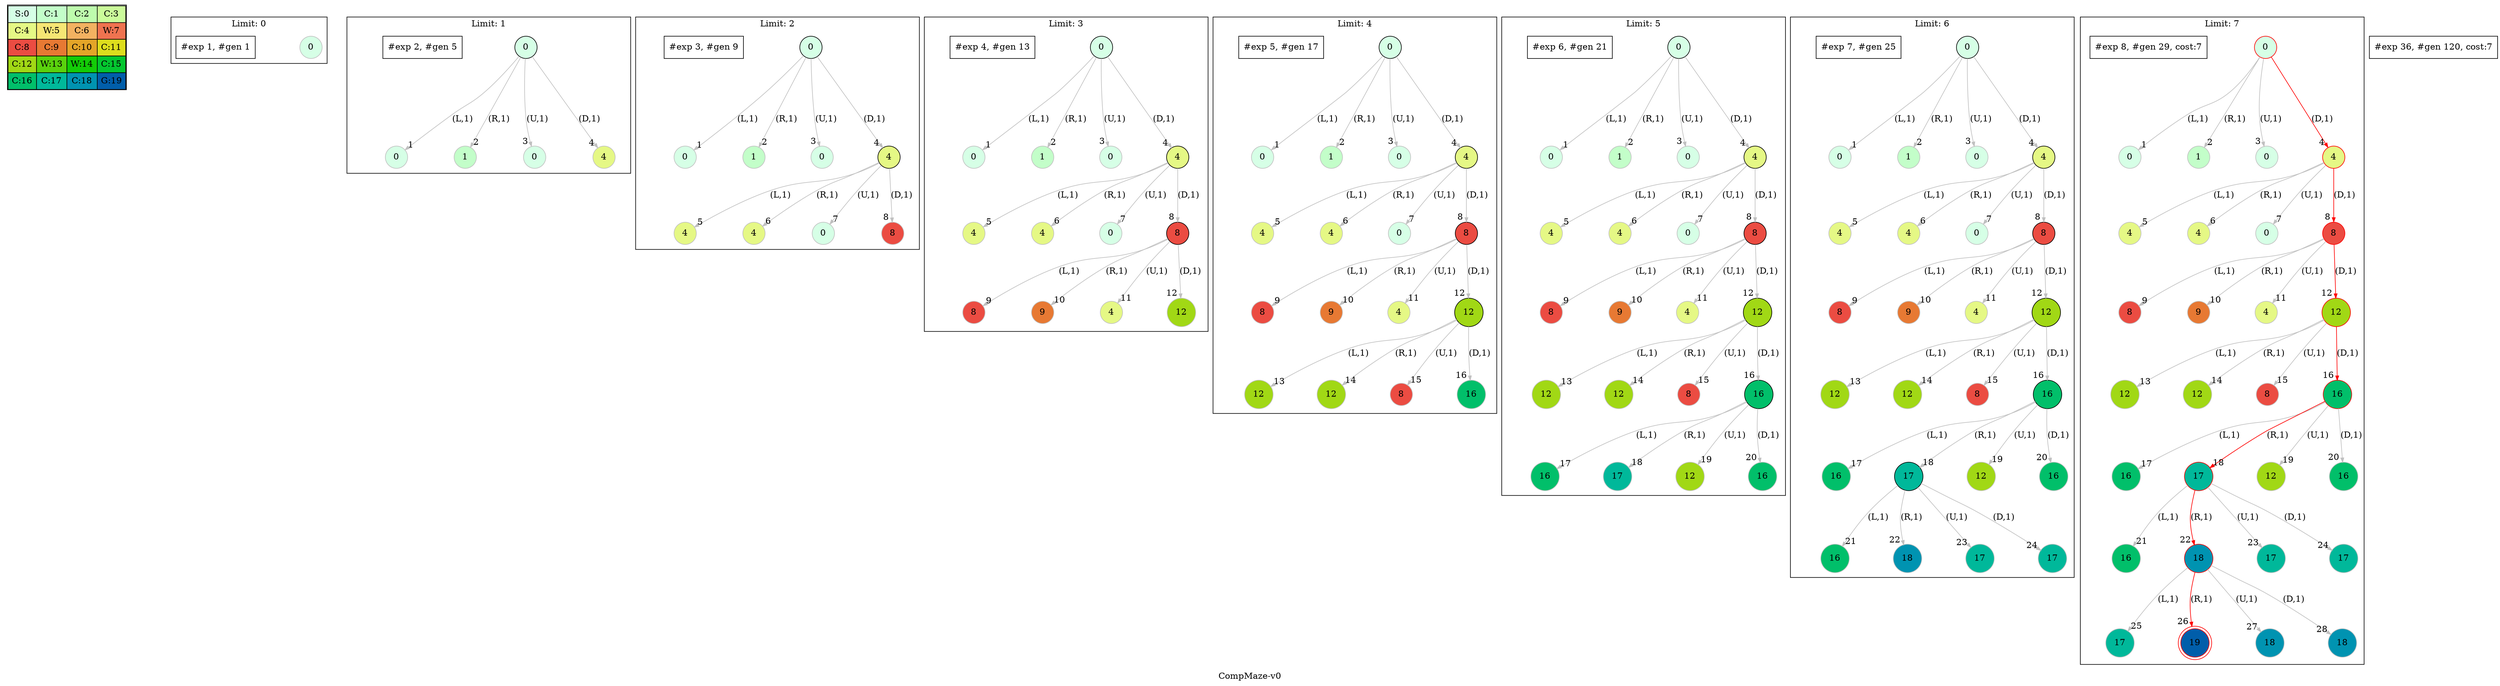 strict digraph CompMaze { label="CompMaze-v0"
subgraph MAP {label=Map;map [shape=plaintext label=<<table border="1" cellpadding="5" cellspacing="0" cellborder="1"><tr><td bgcolor="0.39803922 0.15947579 0.99679532 1.        ">S:0</td><td bgcolor="0.35098039 0.23194764 0.99315867 1.        ">C:1</td><td bgcolor="0.29607843 0.31486959 0.98720184 1.        ">C:2</td><td bgcolor="0.24901961 0.38410575 0.98063477 1.        ">C:3</td></tr><tr><td bgcolor="0.19411765 0.46220388 0.97128103 1.        ">C:4</td><td bgcolor="0.14705882 0.52643216 0.96182564 1.        ">W:5</td><td bgcolor="0.09215686 0.59770746 0.94913494 1.        ">C:6</td><td bgcolor="0.0372549  0.66454018 0.93467977 1.        ">W:7</td></tr><tr><td bgcolor="0.00980392 0.71791192 0.92090552 1.        ">C:8</td><td bgcolor="0.06470588 0.77520398 0.9032472  1.        ">C:9</td><td bgcolor="0.11176471 0.81974048 0.88677369 1.        ">C:10</td><td bgcolor="0.16666667 0.8660254  0.8660254  1.        ">C:11</td></tr><tr><td bgcolor="0.21372549 0.9005867  0.84695821 1.        ">C:12</td><td bgcolor="0.26862745 0.93467977 0.82325295 1.        ">W:13</td><td bgcolor="0.32352941 0.96182564 0.79801723 1.        ">W:14</td><td bgcolor="0.37058824 0.97940977 0.77520398 1.        ">C:15</td></tr><tr><td bgcolor="0.4254902  0.99315867 0.74725253 1.        ">C:16</td><td bgcolor="0.47254902 0.99907048 0.72218645 1.        ">C:17</td><td bgcolor="0.52745098 0.99907048 0.69169844 1.        ">C:18</td><td bgcolor="0.5745098  0.99315867 0.66454018 1.        ">G:19</td></tr></table>>]} 
nodesep=1 ranksep=1 node [shape=circle] edge [arrowsize=0.7] 
subgraph cluster0 { label="Limit: 0" nodesep=1 ranksep=1 node [shape=circle] edge [arrowsize=0.7] 
"0_0" [label=0 style=filled color=grey  fillcolor="0.39803922 0.15947579 0.99679532 1.        "];  "#exp 1, #gen 1" [ shape=box ];
}
subgraph cluster1 { label="Limit: 1" nodesep=1 ranksep=1 node [shape=circle] edge [arrowsize=0.7] 
"1_0" [label=0 style=filled color=grey  fillcolor="0.39803922 0.15947579 0.99679532 1.        "]; 
"1_0" [label=0 style=filled color=black  fillcolor="0.39803922 0.15947579 0.99679532 1.        "]; 
"1_0.0-0" [label=0 style=filled color=grey  fillcolor="0.39803922 0.15947579 0.99679532 1.        "];  "1_0" -> "1_0.0-0" [label="(L,1)" headlabel=" 1 " color=grey ]; 
"1_0.1-1" [label=1 style=filled color=grey  fillcolor="0.35098039 0.23194764 0.99315867 1.        "];  "1_0" -> "1_0.1-1" [label="(R,1)" headlabel=" 2 " color=grey ]; 
"1_0.0-2" [label=0 style=filled color=grey  fillcolor="0.39803922 0.15947579 0.99679532 1.        "];  "1_0" -> "1_0.0-2" [label="(U,1)" headlabel=" 3 " color=grey ]; 
"1_0.4-3" [label=4 style=filled color=grey  fillcolor="0.19411765 0.46220388 0.97128103 1.        "];  "1_0" -> "1_0.4-3" [label="(D,1)" headlabel=" 4 " color=grey ];  "#exp 2, #gen 5" [ shape=box ];
}
subgraph cluster2 { label="Limit: 2" nodesep=1 ranksep=1 node [shape=circle] edge [arrowsize=0.7] 
"2_0" [label=0 style=filled color=grey  fillcolor="0.39803922 0.15947579 0.99679532 1.        "]; 
"2_0" [label=0 style=filled color=black  fillcolor="0.39803922 0.15947579 0.99679532 1.        "]; 
"2_0.0-0" [label=0 style=filled color=grey  fillcolor="0.39803922 0.15947579 0.99679532 1.        "];  "2_0" -> "2_0.0-0" [label="(L,1)" headlabel=" 1 " color=grey ]; 
"2_0.1-1" [label=1 style=filled color=grey  fillcolor="0.35098039 0.23194764 0.99315867 1.        "];  "2_0" -> "2_0.1-1" [label="(R,1)" headlabel=" 2 " color=grey ]; 
"2_0.0-2" [label=0 style=filled color=grey  fillcolor="0.39803922 0.15947579 0.99679532 1.        "];  "2_0" -> "2_0.0-2" [label="(U,1)" headlabel=" 3 " color=grey ]; 
"2_0.4-3" [label=4 style=filled color=grey  fillcolor="0.19411765 0.46220388 0.97128103 1.        "];  "2_0" -> "2_0.4-3" [label="(D,1)" headlabel=" 4 " color=grey ]; 
"2_0.4-3" [label=4 style=filled color=black  fillcolor="0.19411765 0.46220388 0.97128103 1.        "]; 
"2_0.4.4-0" [label=4 style=filled color=grey  fillcolor="0.19411765 0.46220388 0.97128103 1.        "];  "2_0.4-3" -> "2_0.4.4-0" [label="(L,1)" headlabel=" 5 " color=grey ]; 
"2_0.4.4-1" [label=4 style=filled color=grey  fillcolor="0.19411765 0.46220388 0.97128103 1.        "];  "2_0.4-3" -> "2_0.4.4-1" [label="(R,1)" headlabel=" 6 " color=grey ]; 
"2_0.4.0-2" [label=0 style=filled color=grey  fillcolor="0.39803922 0.15947579 0.99679532 1.        "];  "2_0.4-3" -> "2_0.4.0-2" [label="(U,1)" headlabel=" 7 " color=grey ]; 
"2_0.4.8-3" [label=8 style=filled color=grey  fillcolor="0.00980392 0.71791192 0.92090552 1.        "];  "2_0.4-3" -> "2_0.4.8-3" [label="(D,1)" headlabel=" 8 " color=grey ];  "#exp 3, #gen 9" [ shape=box ];
}
subgraph cluster3 { label="Limit: 3" nodesep=1 ranksep=1 node [shape=circle] edge [arrowsize=0.7] 
"3_0" [label=0 style=filled color=grey  fillcolor="0.39803922 0.15947579 0.99679532 1.        "]; 
"3_0" [label=0 style=filled color=black  fillcolor="0.39803922 0.15947579 0.99679532 1.        "]; 
"3_0.0-0" [label=0 style=filled color=grey  fillcolor="0.39803922 0.15947579 0.99679532 1.        "];  "3_0" -> "3_0.0-0" [label="(L,1)" headlabel=" 1 " color=grey ]; 
"3_0.1-1" [label=1 style=filled color=grey  fillcolor="0.35098039 0.23194764 0.99315867 1.        "];  "3_0" -> "3_0.1-1" [label="(R,1)" headlabel=" 2 " color=grey ]; 
"3_0.0-2" [label=0 style=filled color=grey  fillcolor="0.39803922 0.15947579 0.99679532 1.        "];  "3_0" -> "3_0.0-2" [label="(U,1)" headlabel=" 3 " color=grey ]; 
"3_0.4-3" [label=4 style=filled color=grey  fillcolor="0.19411765 0.46220388 0.97128103 1.        "];  "3_0" -> "3_0.4-3" [label="(D,1)" headlabel=" 4 " color=grey ]; 
"3_0.4-3" [label=4 style=filled color=black  fillcolor="0.19411765 0.46220388 0.97128103 1.        "]; 
"3_0.4.4-0" [label=4 style=filled color=grey  fillcolor="0.19411765 0.46220388 0.97128103 1.        "];  "3_0.4-3" -> "3_0.4.4-0" [label="(L,1)" headlabel=" 5 " color=grey ]; 
"3_0.4.4-1" [label=4 style=filled color=grey  fillcolor="0.19411765 0.46220388 0.97128103 1.        "];  "3_0.4-3" -> "3_0.4.4-1" [label="(R,1)" headlabel=" 6 " color=grey ]; 
"3_0.4.0-2" [label=0 style=filled color=grey  fillcolor="0.39803922 0.15947579 0.99679532 1.        "];  "3_0.4-3" -> "3_0.4.0-2" [label="(U,1)" headlabel=" 7 " color=grey ]; 
"3_0.4.8-3" [label=8 style=filled color=grey  fillcolor="0.00980392 0.71791192 0.92090552 1.        "];  "3_0.4-3" -> "3_0.4.8-3" [label="(D,1)" headlabel=" 8 " color=grey ]; 
"3_0.4.8-3" [label=8 style=filled color=black  fillcolor="0.00980392 0.71791192 0.92090552 1.        "]; 
"3_0.4.8.8-0" [label=8 style=filled color=grey  fillcolor="0.00980392 0.71791192 0.92090552 1.        "];  "3_0.4.8-3" -> "3_0.4.8.8-0" [label="(L,1)" headlabel=" 9 " color=grey ]; 
"3_0.4.8.9-1" [label=9 style=filled color=grey  fillcolor="0.06470588 0.77520398 0.9032472  1.        "];  "3_0.4.8-3" -> "3_0.4.8.9-1" [label="(R,1)" headlabel=" 10 " color=grey ]; 
"3_0.4.8.4-2" [label=4 style=filled color=grey  fillcolor="0.19411765 0.46220388 0.97128103 1.        "];  "3_0.4.8-3" -> "3_0.4.8.4-2" [label="(U,1)" headlabel=" 11 " color=grey ]; 
"3_0.4.8.12-3" [label=12 style=filled color=grey  fillcolor="0.21372549 0.9005867  0.84695821 1.        "];  "3_0.4.8-3" -> "3_0.4.8.12-3" [label="(D,1)" headlabel=" 12 " color=grey ];  "#exp 4, #gen 13" [ shape=box ];
}
subgraph cluster4 { label="Limit: 4" nodesep=1 ranksep=1 node [shape=circle] edge [arrowsize=0.7] 
"4_0" [label=0 style=filled color=grey  fillcolor="0.39803922 0.15947579 0.99679532 1.        "]; 
"4_0" [label=0 style=filled color=black  fillcolor="0.39803922 0.15947579 0.99679532 1.        "]; 
"4_0.0-0" [label=0 style=filled color=grey  fillcolor="0.39803922 0.15947579 0.99679532 1.        "];  "4_0" -> "4_0.0-0" [label="(L,1)" headlabel=" 1 " color=grey ]; 
"4_0.1-1" [label=1 style=filled color=grey  fillcolor="0.35098039 0.23194764 0.99315867 1.        "];  "4_0" -> "4_0.1-1" [label="(R,1)" headlabel=" 2 " color=grey ]; 
"4_0.0-2" [label=0 style=filled color=grey  fillcolor="0.39803922 0.15947579 0.99679532 1.        "];  "4_0" -> "4_0.0-2" [label="(U,1)" headlabel=" 3 " color=grey ]; 
"4_0.4-3" [label=4 style=filled color=grey  fillcolor="0.19411765 0.46220388 0.97128103 1.        "];  "4_0" -> "4_0.4-3" [label="(D,1)" headlabel=" 4 " color=grey ]; 
"4_0.4-3" [label=4 style=filled color=black  fillcolor="0.19411765 0.46220388 0.97128103 1.        "]; 
"4_0.4.4-0" [label=4 style=filled color=grey  fillcolor="0.19411765 0.46220388 0.97128103 1.        "];  "4_0.4-3" -> "4_0.4.4-0" [label="(L,1)" headlabel=" 5 " color=grey ]; 
"4_0.4.4-1" [label=4 style=filled color=grey  fillcolor="0.19411765 0.46220388 0.97128103 1.        "];  "4_0.4-3" -> "4_0.4.4-1" [label="(R,1)" headlabel=" 6 " color=grey ]; 
"4_0.4.0-2" [label=0 style=filled color=grey  fillcolor="0.39803922 0.15947579 0.99679532 1.        "];  "4_0.4-3" -> "4_0.4.0-2" [label="(U,1)" headlabel=" 7 " color=grey ]; 
"4_0.4.8-3" [label=8 style=filled color=grey  fillcolor="0.00980392 0.71791192 0.92090552 1.        "];  "4_0.4-3" -> "4_0.4.8-3" [label="(D,1)" headlabel=" 8 " color=grey ]; 
"4_0.4.8-3" [label=8 style=filled color=black  fillcolor="0.00980392 0.71791192 0.92090552 1.        "]; 
"4_0.4.8.8-0" [label=8 style=filled color=grey  fillcolor="0.00980392 0.71791192 0.92090552 1.        "];  "4_0.4.8-3" -> "4_0.4.8.8-0" [label="(L,1)" headlabel=" 9 " color=grey ]; 
"4_0.4.8.9-1" [label=9 style=filled color=grey  fillcolor="0.06470588 0.77520398 0.9032472  1.        "];  "4_0.4.8-3" -> "4_0.4.8.9-1" [label="(R,1)" headlabel=" 10 " color=grey ]; 
"4_0.4.8.4-2" [label=4 style=filled color=grey  fillcolor="0.19411765 0.46220388 0.97128103 1.        "];  "4_0.4.8-3" -> "4_0.4.8.4-2" [label="(U,1)" headlabel=" 11 " color=grey ]; 
"4_0.4.8.12-3" [label=12 style=filled color=grey  fillcolor="0.21372549 0.9005867  0.84695821 1.        "];  "4_0.4.8-3" -> "4_0.4.8.12-3" [label="(D,1)" headlabel=" 12 " color=grey ]; 
"4_0.4.8.12-3" [label=12 style=filled color=black  fillcolor="0.21372549 0.9005867  0.84695821 1.        "]; 
"4_0.4.8.12.12-0" [label=12 style=filled color=grey  fillcolor="0.21372549 0.9005867  0.84695821 1.        "];  "4_0.4.8.12-3" -> "4_0.4.8.12.12-0" [label="(L,1)" headlabel=" 13 " color=grey ]; 
"4_0.4.8.12.12-1" [label=12 style=filled color=grey  fillcolor="0.21372549 0.9005867  0.84695821 1.        "];  "4_0.4.8.12-3" -> "4_0.4.8.12.12-1" [label="(R,1)" headlabel=" 14 " color=grey ]; 
"4_0.4.8.12.8-2" [label=8 style=filled color=grey  fillcolor="0.00980392 0.71791192 0.92090552 1.        "];  "4_0.4.8.12-3" -> "4_0.4.8.12.8-2" [label="(U,1)" headlabel=" 15 " color=grey ]; 
"4_0.4.8.12.16-3" [label=16 style=filled color=grey  fillcolor="0.4254902  0.99315867 0.74725253 1.        "];  "4_0.4.8.12-3" -> "4_0.4.8.12.16-3" [label="(D,1)" headlabel=" 16 " color=grey ];  "#exp 5, #gen 17" [ shape=box ];
}
subgraph cluster5 { label="Limit: 5" nodesep=1 ranksep=1 node [shape=circle] edge [arrowsize=0.7] 
"5_0" [label=0 style=filled color=grey  fillcolor="0.39803922 0.15947579 0.99679532 1.        "]; 
"5_0" [label=0 style=filled color=black  fillcolor="0.39803922 0.15947579 0.99679532 1.        "]; 
"5_0.0-0" [label=0 style=filled color=grey  fillcolor="0.39803922 0.15947579 0.99679532 1.        "];  "5_0" -> "5_0.0-0" [label="(L,1)" headlabel=" 1 " color=grey ]; 
"5_0.1-1" [label=1 style=filled color=grey  fillcolor="0.35098039 0.23194764 0.99315867 1.        "];  "5_0" -> "5_0.1-1" [label="(R,1)" headlabel=" 2 " color=grey ]; 
"5_0.0-2" [label=0 style=filled color=grey  fillcolor="0.39803922 0.15947579 0.99679532 1.        "];  "5_0" -> "5_0.0-2" [label="(U,1)" headlabel=" 3 " color=grey ]; 
"5_0.4-3" [label=4 style=filled color=grey  fillcolor="0.19411765 0.46220388 0.97128103 1.        "];  "5_0" -> "5_0.4-3" [label="(D,1)" headlabel=" 4 " color=grey ]; 
"5_0.4-3" [label=4 style=filled color=black  fillcolor="0.19411765 0.46220388 0.97128103 1.        "]; 
"5_0.4.4-0" [label=4 style=filled color=grey  fillcolor="0.19411765 0.46220388 0.97128103 1.        "];  "5_0.4-3" -> "5_0.4.4-0" [label="(L,1)" headlabel=" 5 " color=grey ]; 
"5_0.4.4-1" [label=4 style=filled color=grey  fillcolor="0.19411765 0.46220388 0.97128103 1.        "];  "5_0.4-3" -> "5_0.4.4-1" [label="(R,1)" headlabel=" 6 " color=grey ]; 
"5_0.4.0-2" [label=0 style=filled color=grey  fillcolor="0.39803922 0.15947579 0.99679532 1.        "];  "5_0.4-3" -> "5_0.4.0-2" [label="(U,1)" headlabel=" 7 " color=grey ]; 
"5_0.4.8-3" [label=8 style=filled color=grey  fillcolor="0.00980392 0.71791192 0.92090552 1.        "];  "5_0.4-3" -> "5_0.4.8-3" [label="(D,1)" headlabel=" 8 " color=grey ]; 
"5_0.4.8-3" [label=8 style=filled color=black  fillcolor="0.00980392 0.71791192 0.92090552 1.        "]; 
"5_0.4.8.8-0" [label=8 style=filled color=grey  fillcolor="0.00980392 0.71791192 0.92090552 1.        "];  "5_0.4.8-3" -> "5_0.4.8.8-0" [label="(L,1)" headlabel=" 9 " color=grey ]; 
"5_0.4.8.9-1" [label=9 style=filled color=grey  fillcolor="0.06470588 0.77520398 0.9032472  1.        "];  "5_0.4.8-3" -> "5_0.4.8.9-1" [label="(R,1)" headlabel=" 10 " color=grey ]; 
"5_0.4.8.4-2" [label=4 style=filled color=grey  fillcolor="0.19411765 0.46220388 0.97128103 1.        "];  "5_0.4.8-3" -> "5_0.4.8.4-2" [label="(U,1)" headlabel=" 11 " color=grey ]; 
"5_0.4.8.12-3" [label=12 style=filled color=grey  fillcolor="0.21372549 0.9005867  0.84695821 1.        "];  "5_0.4.8-3" -> "5_0.4.8.12-3" [label="(D,1)" headlabel=" 12 " color=grey ]; 
"5_0.4.8.12-3" [label=12 style=filled color=black  fillcolor="0.21372549 0.9005867  0.84695821 1.        "]; 
"5_0.4.8.12.12-0" [label=12 style=filled color=grey  fillcolor="0.21372549 0.9005867  0.84695821 1.        "];  "5_0.4.8.12-3" -> "5_0.4.8.12.12-0" [label="(L,1)" headlabel=" 13 " color=grey ]; 
"5_0.4.8.12.12-1" [label=12 style=filled color=grey  fillcolor="0.21372549 0.9005867  0.84695821 1.        "];  "5_0.4.8.12-3" -> "5_0.4.8.12.12-1" [label="(R,1)" headlabel=" 14 " color=grey ]; 
"5_0.4.8.12.8-2" [label=8 style=filled color=grey  fillcolor="0.00980392 0.71791192 0.92090552 1.        "];  "5_0.4.8.12-3" -> "5_0.4.8.12.8-2" [label="(U,1)" headlabel=" 15 " color=grey ]; 
"5_0.4.8.12.16-3" [label=16 style=filled color=grey  fillcolor="0.4254902  0.99315867 0.74725253 1.        "];  "5_0.4.8.12-3" -> "5_0.4.8.12.16-3" [label="(D,1)" headlabel=" 16 " color=grey ]; 
"5_0.4.8.12.16-3" [label=16 style=filled color=black  fillcolor="0.4254902  0.99315867 0.74725253 1.        "]; 
"5_0.4.8.12.16.16-0" [label=16 style=filled color=grey  fillcolor="0.4254902  0.99315867 0.74725253 1.        "];  "5_0.4.8.12.16-3" -> "5_0.4.8.12.16.16-0" [label="(L,1)" headlabel=" 17 " color=grey ]; 
"5_0.4.8.12.16.17-1" [label=17 style=filled color=grey  fillcolor="0.47254902 0.99907048 0.72218645 1.        "];  "5_0.4.8.12.16-3" -> "5_0.4.8.12.16.17-1" [label="(R,1)" headlabel=" 18 " color=grey ]; 
"5_0.4.8.12.16.12-2" [label=12 style=filled color=grey  fillcolor="0.21372549 0.9005867  0.84695821 1.        "];  "5_0.4.8.12.16-3" -> "5_0.4.8.12.16.12-2" [label="(U,1)" headlabel=" 19 " color=grey ]; 
"5_0.4.8.12.16.16-3" [label=16 style=filled color=grey  fillcolor="0.4254902  0.99315867 0.74725253 1.        "];  "5_0.4.8.12.16-3" -> "5_0.4.8.12.16.16-3" [label="(D,1)" headlabel=" 20 " color=grey ];  "#exp 6, #gen 21" [ shape=box ];
}
subgraph cluster6 { label="Limit: 6" nodesep=1 ranksep=1 node [shape=circle] edge [arrowsize=0.7] 
"6_0" [label=0 style=filled color=grey  fillcolor="0.39803922 0.15947579 0.99679532 1.        "]; 
"6_0" [label=0 style=filled color=black  fillcolor="0.39803922 0.15947579 0.99679532 1.        "]; 
"6_0.0-0" [label=0 style=filled color=grey  fillcolor="0.39803922 0.15947579 0.99679532 1.        "];  "6_0" -> "6_0.0-0" [label="(L,1)" headlabel=" 1 " color=grey ]; 
"6_0.1-1" [label=1 style=filled color=grey  fillcolor="0.35098039 0.23194764 0.99315867 1.        "];  "6_0" -> "6_0.1-1" [label="(R,1)" headlabel=" 2 " color=grey ]; 
"6_0.0-2" [label=0 style=filled color=grey  fillcolor="0.39803922 0.15947579 0.99679532 1.        "];  "6_0" -> "6_0.0-2" [label="(U,1)" headlabel=" 3 " color=grey ]; 
"6_0.4-3" [label=4 style=filled color=grey  fillcolor="0.19411765 0.46220388 0.97128103 1.        "];  "6_0" -> "6_0.4-3" [label="(D,1)" headlabel=" 4 " color=grey ]; 
"6_0.4-3" [label=4 style=filled color=black  fillcolor="0.19411765 0.46220388 0.97128103 1.        "]; 
"6_0.4.4-0" [label=4 style=filled color=grey  fillcolor="0.19411765 0.46220388 0.97128103 1.        "];  "6_0.4-3" -> "6_0.4.4-0" [label="(L,1)" headlabel=" 5 " color=grey ]; 
"6_0.4.4-1" [label=4 style=filled color=grey  fillcolor="0.19411765 0.46220388 0.97128103 1.        "];  "6_0.4-3" -> "6_0.4.4-1" [label="(R,1)" headlabel=" 6 " color=grey ]; 
"6_0.4.0-2" [label=0 style=filled color=grey  fillcolor="0.39803922 0.15947579 0.99679532 1.        "];  "6_0.4-3" -> "6_0.4.0-2" [label="(U,1)" headlabel=" 7 " color=grey ]; 
"6_0.4.8-3" [label=8 style=filled color=grey  fillcolor="0.00980392 0.71791192 0.92090552 1.        "];  "6_0.4-3" -> "6_0.4.8-3" [label="(D,1)" headlabel=" 8 " color=grey ]; 
"6_0.4.8-3" [label=8 style=filled color=black  fillcolor="0.00980392 0.71791192 0.92090552 1.        "]; 
"6_0.4.8.8-0" [label=8 style=filled color=grey  fillcolor="0.00980392 0.71791192 0.92090552 1.        "];  "6_0.4.8-3" -> "6_0.4.8.8-0" [label="(L,1)" headlabel=" 9 " color=grey ]; 
"6_0.4.8.9-1" [label=9 style=filled color=grey  fillcolor="0.06470588 0.77520398 0.9032472  1.        "];  "6_0.4.8-3" -> "6_0.4.8.9-1" [label="(R,1)" headlabel=" 10 " color=grey ]; 
"6_0.4.8.4-2" [label=4 style=filled color=grey  fillcolor="0.19411765 0.46220388 0.97128103 1.        "];  "6_0.4.8-3" -> "6_0.4.8.4-2" [label="(U,1)" headlabel=" 11 " color=grey ]; 
"6_0.4.8.12-3" [label=12 style=filled color=grey  fillcolor="0.21372549 0.9005867  0.84695821 1.        "];  "6_0.4.8-3" -> "6_0.4.8.12-3" [label="(D,1)" headlabel=" 12 " color=grey ]; 
"6_0.4.8.12-3" [label=12 style=filled color=black  fillcolor="0.21372549 0.9005867  0.84695821 1.        "]; 
"6_0.4.8.12.12-0" [label=12 style=filled color=grey  fillcolor="0.21372549 0.9005867  0.84695821 1.        "];  "6_0.4.8.12-3" -> "6_0.4.8.12.12-0" [label="(L,1)" headlabel=" 13 " color=grey ]; 
"6_0.4.8.12.12-1" [label=12 style=filled color=grey  fillcolor="0.21372549 0.9005867  0.84695821 1.        "];  "6_0.4.8.12-3" -> "6_0.4.8.12.12-1" [label="(R,1)" headlabel=" 14 " color=grey ]; 
"6_0.4.8.12.8-2" [label=8 style=filled color=grey  fillcolor="0.00980392 0.71791192 0.92090552 1.        "];  "6_0.4.8.12-3" -> "6_0.4.8.12.8-2" [label="(U,1)" headlabel=" 15 " color=grey ]; 
"6_0.4.8.12.16-3" [label=16 style=filled color=grey  fillcolor="0.4254902  0.99315867 0.74725253 1.        "];  "6_0.4.8.12-3" -> "6_0.4.8.12.16-3" [label="(D,1)" headlabel=" 16 " color=grey ]; 
"6_0.4.8.12.16-3" [label=16 style=filled color=black  fillcolor="0.4254902  0.99315867 0.74725253 1.        "]; 
"6_0.4.8.12.16.16-0" [label=16 style=filled color=grey  fillcolor="0.4254902  0.99315867 0.74725253 1.        "];  "6_0.4.8.12.16-3" -> "6_0.4.8.12.16.16-0" [label="(L,1)" headlabel=" 17 " color=grey ]; 
"6_0.4.8.12.16.17-1" [label=17 style=filled color=grey  fillcolor="0.47254902 0.99907048 0.72218645 1.        "];  "6_0.4.8.12.16-3" -> "6_0.4.8.12.16.17-1" [label="(R,1)" headlabel=" 18 " color=grey ]; 
"6_0.4.8.12.16.12-2" [label=12 style=filled color=grey  fillcolor="0.21372549 0.9005867  0.84695821 1.        "];  "6_0.4.8.12.16-3" -> "6_0.4.8.12.16.12-2" [label="(U,1)" headlabel=" 19 " color=grey ]; 
"6_0.4.8.12.16.16-3" [label=16 style=filled color=grey  fillcolor="0.4254902  0.99315867 0.74725253 1.        "];  "6_0.4.8.12.16-3" -> "6_0.4.8.12.16.16-3" [label="(D,1)" headlabel=" 20 " color=grey ]; 
"6_0.4.8.12.16.17-1" [label=17 style=filled color=black  fillcolor="0.47254902 0.99907048 0.72218645 1.        "]; 
"6_0.4.8.12.16.17.16-0" [label=16 style=filled color=grey  fillcolor="0.4254902  0.99315867 0.74725253 1.        "];  "6_0.4.8.12.16.17-1" -> "6_0.4.8.12.16.17.16-0" [label="(L,1)" headlabel=" 21 " color=grey ]; 
"6_0.4.8.12.16.17.18-1" [label=18 style=filled color=grey  fillcolor="0.52745098 0.99907048 0.69169844 1.        "];  "6_0.4.8.12.16.17-1" -> "6_0.4.8.12.16.17.18-1" [label="(R,1)" headlabel=" 22 " color=grey ]; 
"6_0.4.8.12.16.17.17-2" [label=17 style=filled color=grey  fillcolor="0.47254902 0.99907048 0.72218645 1.        "];  "6_0.4.8.12.16.17-1" -> "6_0.4.8.12.16.17.17-2" [label="(U,1)" headlabel=" 23 " color=grey ]; 
"6_0.4.8.12.16.17.17-3" [label=17 style=filled color=grey  fillcolor="0.47254902 0.99907048 0.72218645 1.        "];  "6_0.4.8.12.16.17-1" -> "6_0.4.8.12.16.17.17-3" [label="(D,1)" headlabel=" 24 " color=grey ];  "#exp 7, #gen 25" [ shape=box ];
}
subgraph cluster7 { label="Limit: 7" nodesep=1 ranksep=1 node [shape=circle] edge [arrowsize=0.7] 
"7_0" [label=0 style=filled color=grey  fillcolor="0.39803922 0.15947579 0.99679532 1.        "]; 
"7_0" [label=0 style=filled color=red  fillcolor="0.39803922 0.15947579 0.99679532 1.        "]; 
"7_0.0-0" [label=0 style=filled color=grey  fillcolor="0.39803922 0.15947579 0.99679532 1.        "];  "7_0" -> "7_0.0-0" [label="(L,1)" headlabel=" 1 " color=grey ]; 
"7_0.1-1" [label=1 style=filled color=grey  fillcolor="0.35098039 0.23194764 0.99315867 1.        "];  "7_0" -> "7_0.1-1" [label="(R,1)" headlabel=" 2 " color=grey ]; 
"7_0.0-2" [label=0 style=filled color=grey  fillcolor="0.39803922 0.15947579 0.99679532 1.        "];  "7_0" -> "7_0.0-2" [label="(U,1)" headlabel=" 3 " color=grey ]; 
"7_0.4-3" [label=4 style=filled color=grey  fillcolor="0.19411765 0.46220388 0.97128103 1.        "color=red color=red ];    "7_0" -> "7_0.4-3" [label="(D,1)" headlabel=" 4 " color=grey color=red color=red ];   
"7_0.4-3" [label=4 style=filled color=red  fillcolor="0.19411765 0.46220388 0.97128103 1.        "]; 
"7_0.4.4-0" [label=4 style=filled color=grey  fillcolor="0.19411765 0.46220388 0.97128103 1.        "];  "7_0.4-3" -> "7_0.4.4-0" [label="(L,1)" headlabel=" 5 " color=grey ]; 
"7_0.4.4-1" [label=4 style=filled color=grey  fillcolor="0.19411765 0.46220388 0.97128103 1.        "];  "7_0.4-3" -> "7_0.4.4-1" [label="(R,1)" headlabel=" 6 " color=grey ]; 
"7_0.4.0-2" [label=0 style=filled color=grey  fillcolor="0.39803922 0.15947579 0.99679532 1.        "];  "7_0.4-3" -> "7_0.4.0-2" [label="(U,1)" headlabel=" 7 " color=grey ]; 
"7_0.4.8-3" [label=8 style=filled color=grey  fillcolor="0.00980392 0.71791192 0.92090552 1.        "color=red color=red ];    "7_0.4-3" -> "7_0.4.8-3" [label="(D,1)" headlabel=" 8 " color=grey color=red color=red ];   
"7_0.4.8-3" [label=8 style=filled color=red  fillcolor="0.00980392 0.71791192 0.92090552 1.        "]; 
"7_0.4.8.8-0" [label=8 style=filled color=grey  fillcolor="0.00980392 0.71791192 0.92090552 1.        "];  "7_0.4.8-3" -> "7_0.4.8.8-0" [label="(L,1)" headlabel=" 9 " color=grey ]; 
"7_0.4.8.9-1" [label=9 style=filled color=grey  fillcolor="0.06470588 0.77520398 0.9032472  1.        "];  "7_0.4.8-3" -> "7_0.4.8.9-1" [label="(R,1)" headlabel=" 10 " color=grey ]; 
"7_0.4.8.4-2" [label=4 style=filled color=grey  fillcolor="0.19411765 0.46220388 0.97128103 1.        "];  "7_0.4.8-3" -> "7_0.4.8.4-2" [label="(U,1)" headlabel=" 11 " color=grey ]; 
"7_0.4.8.12-3" [label=12 style=filled color=grey  fillcolor="0.21372549 0.9005867  0.84695821 1.        "color=red color=red ];    "7_0.4.8-3" -> "7_0.4.8.12-3" [label="(D,1)" headlabel=" 12 " color=grey color=red color=red ];   
"7_0.4.8.12-3" [label=12 style=filled color=red  fillcolor="0.21372549 0.9005867  0.84695821 1.        "]; 
"7_0.4.8.12.12-0" [label=12 style=filled color=grey  fillcolor="0.21372549 0.9005867  0.84695821 1.        "];  "7_0.4.8.12-3" -> "7_0.4.8.12.12-0" [label="(L,1)" headlabel=" 13 " color=grey ]; 
"7_0.4.8.12.12-1" [label=12 style=filled color=grey  fillcolor="0.21372549 0.9005867  0.84695821 1.        "];  "7_0.4.8.12-3" -> "7_0.4.8.12.12-1" [label="(R,1)" headlabel=" 14 " color=grey ]; 
"7_0.4.8.12.8-2" [label=8 style=filled color=grey  fillcolor="0.00980392 0.71791192 0.92090552 1.        "];  "7_0.4.8.12-3" -> "7_0.4.8.12.8-2" [label="(U,1)" headlabel=" 15 " color=grey ]; 
"7_0.4.8.12.16-3" [label=16 style=filled color=grey  fillcolor="0.4254902  0.99315867 0.74725253 1.        "color=red color=red ];    "7_0.4.8.12-3" -> "7_0.4.8.12.16-3" [label="(D,1)" headlabel=" 16 " color=grey color=red color=red ];   
"7_0.4.8.12.16-3" [label=16 style=filled color=red  fillcolor="0.4254902  0.99315867 0.74725253 1.        "]; 
"7_0.4.8.12.16.16-0" [label=16 style=filled color=grey  fillcolor="0.4254902  0.99315867 0.74725253 1.        "];  "7_0.4.8.12.16-3" -> "7_0.4.8.12.16.16-0" [label="(L,1)" headlabel=" 17 " color=grey ]; 
"7_0.4.8.12.16.17-1" [label=17 style=filled color=grey  fillcolor="0.47254902 0.99907048 0.72218645 1.        "color=red color=red ];    "7_0.4.8.12.16-3" -> "7_0.4.8.12.16.17-1" [label="(R,1)" headlabel=" 18 " color=grey color=red color=red ];   
"7_0.4.8.12.16.12-2" [label=12 style=filled color=grey  fillcolor="0.21372549 0.9005867  0.84695821 1.        "];  "7_0.4.8.12.16-3" -> "7_0.4.8.12.16.12-2" [label="(U,1)" headlabel=" 19 " color=grey ]; 
"7_0.4.8.12.16.16-3" [label=16 style=filled color=grey  fillcolor="0.4254902  0.99315867 0.74725253 1.        "];  "7_0.4.8.12.16-3" -> "7_0.4.8.12.16.16-3" [label="(D,1)" headlabel=" 20 " color=grey ]; 
"7_0.4.8.12.16.17-1" [label=17 style=filled color=red  fillcolor="0.47254902 0.99907048 0.72218645 1.        "]; 
"7_0.4.8.12.16.17.16-0" [label=16 style=filled color=grey  fillcolor="0.4254902  0.99315867 0.74725253 1.        "];  "7_0.4.8.12.16.17-1" -> "7_0.4.8.12.16.17.16-0" [label="(L,1)" headlabel=" 21 " color=grey ]; 
"7_0.4.8.12.16.17.18-1" [label=18 style=filled color=grey  fillcolor="0.52745098 0.99907048 0.69169844 1.        "color=red color=red ];    "7_0.4.8.12.16.17-1" -> "7_0.4.8.12.16.17.18-1" [label="(R,1)" headlabel=" 22 " color=grey color=red color=red ];   
"7_0.4.8.12.16.17.17-2" [label=17 style=filled color=grey  fillcolor="0.47254902 0.99907048 0.72218645 1.        "];  "7_0.4.8.12.16.17-1" -> "7_0.4.8.12.16.17.17-2" [label="(U,1)" headlabel=" 23 " color=grey ]; 
"7_0.4.8.12.16.17.17-3" [label=17 style=filled color=grey  fillcolor="0.47254902 0.99907048 0.72218645 1.        "];  "7_0.4.8.12.16.17-1" -> "7_0.4.8.12.16.17.17-3" [label="(D,1)" headlabel=" 24 " color=grey ]; 
"7_0.4.8.12.16.17.18-1" [label=18 style=filled color=red  fillcolor="0.52745098 0.99907048 0.69169844 1.        "]; 
"7_0.4.8.12.16.17.18.17-0" [label=17 style=filled color=grey  fillcolor="0.47254902 0.99907048 0.72218645 1.        "];  "7_0.4.8.12.16.17.18-1" -> "7_0.4.8.12.16.17.18.17-0" [label="(L,1)" headlabel=" 25 " color=grey ]; 
"7_0.4.8.12.16.17.18.19-1" [label=19 style=filled color=red peripheries=2 fillcolor="0.5745098  0.99315867 0.66454018 1.        "color=red color=red ];    "7_0.4.8.12.16.17.18-1" -> "7_0.4.8.12.16.17.18.19-1" [label="(R,1)" headlabel=" 26 " color=grey color=red color=red ];   
"7_0.4.8.12.16.17.18.18-2" [label=18 style=filled color=grey  fillcolor="0.52745098 0.99907048 0.69169844 1.        "];  "7_0.4.8.12.16.17.18-1" -> "7_0.4.8.12.16.17.18.18-2" [label="(U,1)" headlabel=" 27 " color=grey ]; 
"7_0.4.8.12.16.17.18.18-3" [label=18 style=filled color=grey  fillcolor="0.52745098 0.99907048 0.69169844 1.        "];  "7_0.4.8.12.16.17.18-1" -> "7_0.4.8.12.16.17.18.18-3" [label="(D,1)" headlabel=" 28 " color=grey ]; 
 "#exp 8, #gen 29, cost:7" [ shape=box ];
}
 "#exp 36, #gen 120, cost:7" [ shape=box ];
}
